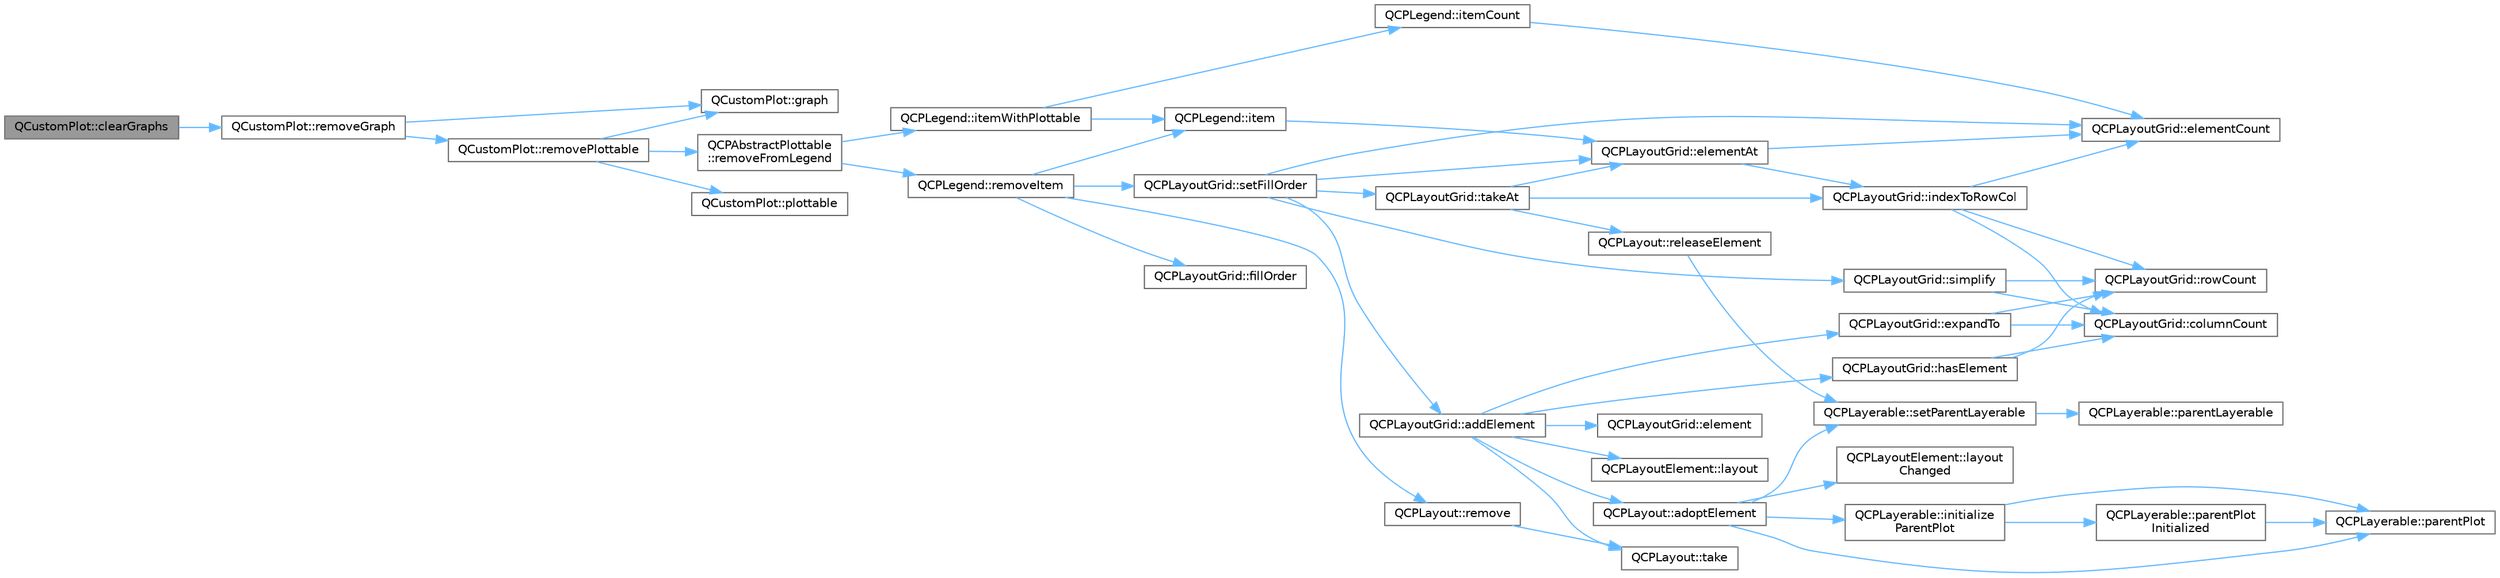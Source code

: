 digraph "QCustomPlot::clearGraphs"
{
 // LATEX_PDF_SIZE
  bgcolor="transparent";
  edge [fontname=Helvetica,fontsize=10,labelfontname=Helvetica,labelfontsize=10];
  node [fontname=Helvetica,fontsize=10,shape=box,height=0.2,width=0.4];
  rankdir="LR";
  Node1 [label="QCustomPlot::clearGraphs",height=0.2,width=0.4,color="gray40", fillcolor="grey60", style="filled", fontcolor="black",tooltip=" "];
  Node1 -> Node2 [color="steelblue1",style="solid"];
  Node2 [label="QCustomPlot::removeGraph",height=0.2,width=0.4,color="grey40", fillcolor="white", style="filled",URL="$class_q_custom_plot.html#a903561be895fb6528a770d66ac5e6713",tooltip=" "];
  Node2 -> Node3 [color="steelblue1",style="solid"];
  Node3 [label="QCustomPlot::graph",height=0.2,width=0.4,color="grey40", fillcolor="white", style="filled",URL="$class_q_custom_plot.html#aac190865a67f19af3fdf2136774997af",tooltip=" "];
  Node2 -> Node4 [color="steelblue1",style="solid"];
  Node4 [label="QCustomPlot::removePlottable",height=0.2,width=0.4,color="grey40", fillcolor="white", style="filled",URL="$class_q_custom_plot.html#af3dafd56884208474f311d6226513ab2",tooltip=" "];
  Node4 -> Node3 [color="steelblue1",style="solid"];
  Node4 -> Node5 [color="steelblue1",style="solid"];
  Node5 [label="QCustomPlot::plottable",height=0.2,width=0.4,color="grey40", fillcolor="white", style="filled",URL="$class_q_custom_plot.html#adea38bdc660da9412ba69fb939031567",tooltip=" "];
  Node4 -> Node6 [color="steelblue1",style="solid"];
  Node6 [label="QCPAbstractPlottable\l::removeFromLegend",height=0.2,width=0.4,color="grey40", fillcolor="white", style="filled",URL="$class_q_c_p_abstract_plottable.html#a3cc235007e2343a65ad4f463767e0e20",tooltip=" "];
  Node6 -> Node7 [color="steelblue1",style="solid"];
  Node7 [label="QCPLegend::itemWithPlottable",height=0.2,width=0.4,color="grey40", fillcolor="white", style="filled",URL="$class_q_c_p_legend.html#a91e790002d8bf15a20628a8e8841e397",tooltip=" "];
  Node7 -> Node8 [color="steelblue1",style="solid"];
  Node8 [label="QCPLegend::item",height=0.2,width=0.4,color="grey40", fillcolor="white", style="filled",URL="$class_q_c_p_legend.html#acfe9694c45104a3359d3806ed366fcf7",tooltip=" "];
  Node8 -> Node9 [color="steelblue1",style="solid"];
  Node9 [label="QCPLayoutGrid::elementAt",height=0.2,width=0.4,color="grey40", fillcolor="white", style="filled",URL="$class_q_c_p_layout_grid.html#a4288f174082555f6bd92021bdedb75dc",tooltip=" "];
  Node9 -> Node10 [color="steelblue1",style="solid"];
  Node10 [label="QCPLayoutGrid::elementCount",height=0.2,width=0.4,color="grey40", fillcolor="white", style="filled",URL="$class_q_c_p_layout_grid.html#a9a8942aface780a02445ebcf14c48513",tooltip=" "];
  Node9 -> Node11 [color="steelblue1",style="solid"];
  Node11 [label="QCPLayoutGrid::indexToRowCol",height=0.2,width=0.4,color="grey40", fillcolor="white", style="filled",URL="$class_q_c_p_layout_grid.html#a577223db920e2acb34bc1091080c76d1",tooltip=" "];
  Node11 -> Node12 [color="steelblue1",style="solid"];
  Node12 [label="QCPLayoutGrid::columnCount",height=0.2,width=0.4,color="grey40", fillcolor="white", style="filled",URL="$class_q_c_p_layout_grid.html#a1a2962cbf45011405b64b913afa8e7a2",tooltip=" "];
  Node11 -> Node10 [color="steelblue1",style="solid"];
  Node11 -> Node13 [color="steelblue1",style="solid"];
  Node13 [label="QCPLayoutGrid::rowCount",height=0.2,width=0.4,color="grey40", fillcolor="white", style="filled",URL="$class_q_c_p_layout_grid.html#a19c66fd76cbce58a8e94f33797e0c0aa",tooltip=" "];
  Node7 -> Node14 [color="steelblue1",style="solid"];
  Node14 [label="QCPLegend::itemCount",height=0.2,width=0.4,color="grey40", fillcolor="white", style="filled",URL="$class_q_c_p_legend.html#a57ab86ab8b2a3762d4c1455eb5452c88",tooltip=" "];
  Node14 -> Node10 [color="steelblue1",style="solid"];
  Node6 -> Node15 [color="steelblue1",style="solid"];
  Node15 [label="QCPLegend::removeItem",height=0.2,width=0.4,color="grey40", fillcolor="white", style="filled",URL="$class_q_c_p_legend.html#ac91595c3eaa746fe6321d2eb952c63bb",tooltip=" "];
  Node15 -> Node16 [color="steelblue1",style="solid"];
  Node16 [label="QCPLayoutGrid::fillOrder",height=0.2,width=0.4,color="grey40", fillcolor="white", style="filled",URL="$class_q_c_p_layout_grid.html#a6cb6563a13759222ad92ae397bd6c27e",tooltip=" "];
  Node15 -> Node8 [color="steelblue1",style="solid"];
  Node15 -> Node17 [color="steelblue1",style="solid"];
  Node17 [label="QCPLayout::remove",height=0.2,width=0.4,color="grey40", fillcolor="white", style="filled",URL="$class_q_c_p_layout.html#a6c58f537d8086f352576ab7c5b15d0bc",tooltip=" "];
  Node17 -> Node18 [color="steelblue1",style="solid"];
  Node18 [label="QCPLayout::take",height=0.2,width=0.4,color="grey40", fillcolor="white", style="filled",URL="$class_q_c_p_layout.html#ada26cd17e56472b0b4d7fbbc96873e4c",tooltip=" "];
  Node15 -> Node19 [color="steelblue1",style="solid"];
  Node19 [label="QCPLayoutGrid::setFillOrder",height=0.2,width=0.4,color="grey40", fillcolor="white", style="filled",URL="$class_q_c_p_layout_grid.html#affc2f3cfd22f28698c5b29b960d2a391",tooltip=" "];
  Node19 -> Node20 [color="steelblue1",style="solid"];
  Node20 [label="QCPLayoutGrid::addElement",height=0.2,width=0.4,color="grey40", fillcolor="white", style="filled",URL="$class_q_c_p_layout_grid.html#adff1a2ca691ed83d2d24a4cd1fe17012",tooltip=" "];
  Node20 -> Node21 [color="steelblue1",style="solid"];
  Node21 [label="QCPLayout::adoptElement",height=0.2,width=0.4,color="grey40", fillcolor="white", style="filled",URL="$class_q_c_p_layout.html#af6dbbc24156a808da29cd1ec031729a3",tooltip=" "];
  Node21 -> Node22 [color="steelblue1",style="solid"];
  Node22 [label="QCPLayerable::initialize\lParentPlot",height=0.2,width=0.4,color="grey40", fillcolor="white", style="filled",URL="$class_q_c_p_layerable.html#a8cbe5a0c9a5674249982f5ca5f8e02bc",tooltip=" "];
  Node22 -> Node23 [color="steelblue1",style="solid"];
  Node23 [label="QCPLayerable::parentPlot",height=0.2,width=0.4,color="grey40", fillcolor="white", style="filled",URL="$class_q_c_p_layerable.html#a36ed5b292b90934b524a4e5866a3526c",tooltip=" "];
  Node22 -> Node24 [color="steelblue1",style="solid"];
  Node24 [label="QCPLayerable::parentPlot\lInitialized",height=0.2,width=0.4,color="grey40", fillcolor="white", style="filled",URL="$class_q_c_p_layerable.html#ab20b7dbd8e0249ed61adb9622c427382",tooltip=" "];
  Node24 -> Node23 [color="steelblue1",style="solid"];
  Node21 -> Node25 [color="steelblue1",style="solid"];
  Node25 [label="QCPLayoutElement::layout\lChanged",height=0.2,width=0.4,color="grey40", fillcolor="white", style="filled",URL="$class_q_c_p_layout_element.html#a765f041a73af0c2de41b41a5a03e31a4",tooltip=" "];
  Node21 -> Node23 [color="steelblue1",style="solid"];
  Node21 -> Node26 [color="steelblue1",style="solid"];
  Node26 [label="QCPLayerable::setParentLayerable",height=0.2,width=0.4,color="grey40", fillcolor="white", style="filled",URL="$class_q_c_p_layerable.html#aa23c893671f1f6744ac235cf2204cf3a",tooltip=" "];
  Node26 -> Node27 [color="steelblue1",style="solid"];
  Node27 [label="QCPLayerable::parentLayerable",height=0.2,width=0.4,color="grey40", fillcolor="white", style="filled",URL="$class_q_c_p_layerable.html#aa78b7e644d2c519e1a9a6f2ac5fcd858",tooltip=" "];
  Node20 -> Node28 [color="steelblue1",style="solid"];
  Node28 [label="QCPLayoutGrid::element",height=0.2,width=0.4,color="grey40", fillcolor="white", style="filled",URL="$class_q_c_p_layout_grid.html#a602b426609b4411cf6a93c3ddf3a381a",tooltip=" "];
  Node20 -> Node29 [color="steelblue1",style="solid"];
  Node29 [label="QCPLayoutGrid::expandTo",height=0.2,width=0.4,color="grey40", fillcolor="white", style="filled",URL="$class_q_c_p_layout_grid.html#a886c0dcbabd51a45da399e044552b685",tooltip=" "];
  Node29 -> Node12 [color="steelblue1",style="solid"];
  Node29 -> Node13 [color="steelblue1",style="solid"];
  Node20 -> Node30 [color="steelblue1",style="solid"];
  Node30 [label="QCPLayoutGrid::hasElement",height=0.2,width=0.4,color="grey40", fillcolor="white", style="filled",URL="$class_q_c_p_layout_grid.html#ab0cf4f7edc9414a3bfaddac0f46dc0a0",tooltip=" "];
  Node30 -> Node12 [color="steelblue1",style="solid"];
  Node30 -> Node13 [color="steelblue1",style="solid"];
  Node20 -> Node31 [color="steelblue1",style="solid"];
  Node31 [label="QCPLayoutElement::layout",height=0.2,width=0.4,color="grey40", fillcolor="white", style="filled",URL="$class_q_c_p_layout_element.html#a4efdcbde9d28f410e5ef166c9d691deb",tooltip=" "];
  Node20 -> Node18 [color="steelblue1",style="solid"];
  Node19 -> Node9 [color="steelblue1",style="solid"];
  Node19 -> Node10 [color="steelblue1",style="solid"];
  Node19 -> Node32 [color="steelblue1",style="solid"];
  Node32 [label="QCPLayoutGrid::simplify",height=0.2,width=0.4,color="grey40", fillcolor="white", style="filled",URL="$class_q_c_p_layout_grid.html#a38621ca7aa633b6a9a88617df7f08672",tooltip=" "];
  Node32 -> Node12 [color="steelblue1",style="solid"];
  Node32 -> Node13 [color="steelblue1",style="solid"];
  Node19 -> Node33 [color="steelblue1",style="solid"];
  Node33 [label="QCPLayoutGrid::takeAt",height=0.2,width=0.4,color="grey40", fillcolor="white", style="filled",URL="$class_q_c_p_layout_grid.html#a17dd220234d1bbf8835abcc666384d45",tooltip=" "];
  Node33 -> Node9 [color="steelblue1",style="solid"];
  Node33 -> Node11 [color="steelblue1",style="solid"];
  Node33 -> Node34 [color="steelblue1",style="solid"];
  Node34 [label="QCPLayout::releaseElement",height=0.2,width=0.4,color="grey40", fillcolor="white", style="filled",URL="$class_q_c_p_layout.html#a4afbb4bef0071f72f91afdac4433a18e",tooltip=" "];
  Node34 -> Node26 [color="steelblue1",style="solid"];
}
